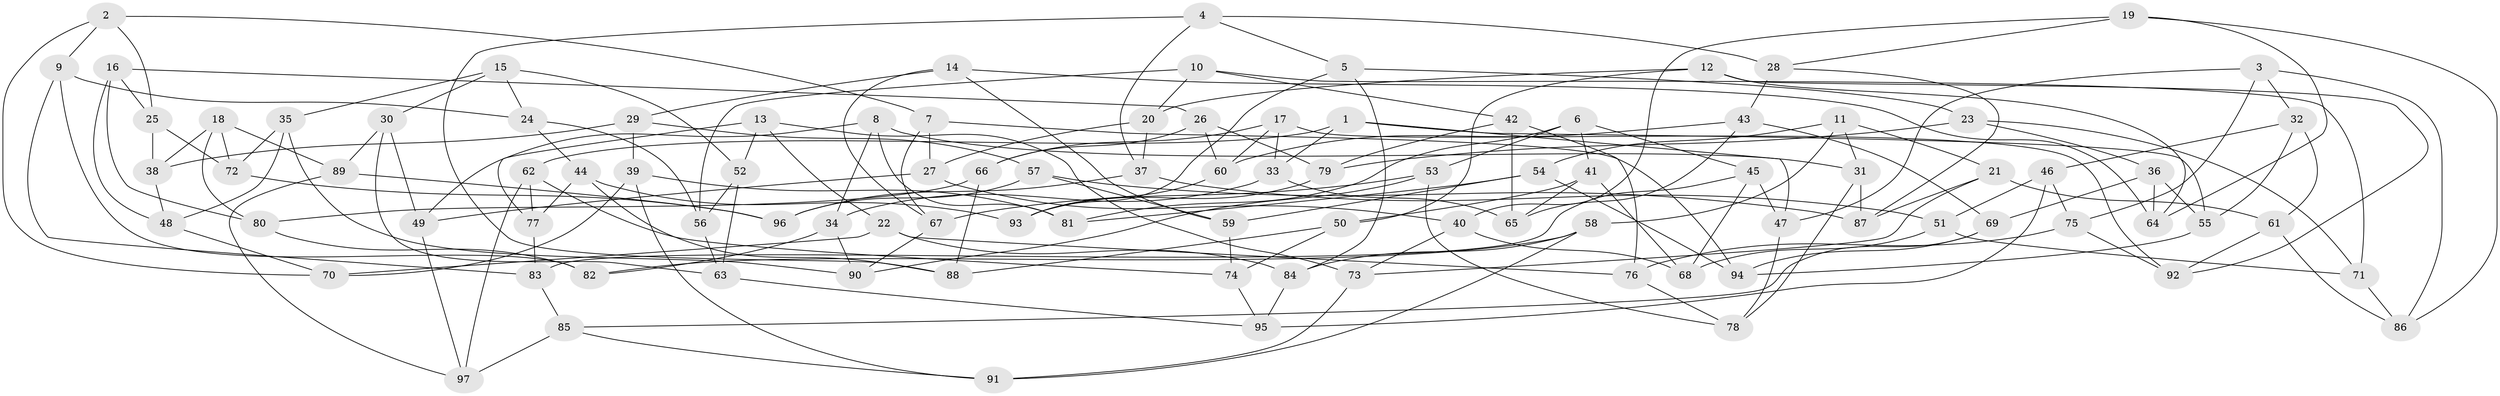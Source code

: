 // coarse degree distribution, {5: 0.13793103448275862, 4: 0.6379310344827587, 8: 0.034482758620689655, 6: 0.05172413793103448, 3: 0.05172413793103448, 10: 0.034482758620689655, 11: 0.017241379310344827, 9: 0.017241379310344827, 7: 0.017241379310344827}
// Generated by graph-tools (version 1.1) at 2025/02/03/04/25 22:02:45]
// undirected, 97 vertices, 194 edges
graph export_dot {
graph [start="1"]
  node [color=gray90,style=filled];
  1;
  2;
  3;
  4;
  5;
  6;
  7;
  8;
  9;
  10;
  11;
  12;
  13;
  14;
  15;
  16;
  17;
  18;
  19;
  20;
  21;
  22;
  23;
  24;
  25;
  26;
  27;
  28;
  29;
  30;
  31;
  32;
  33;
  34;
  35;
  36;
  37;
  38;
  39;
  40;
  41;
  42;
  43;
  44;
  45;
  46;
  47;
  48;
  49;
  50;
  51;
  52;
  53;
  54;
  55;
  56;
  57;
  58;
  59;
  60;
  61;
  62;
  63;
  64;
  65;
  66;
  67;
  68;
  69;
  70;
  71;
  72;
  73;
  74;
  75;
  76;
  77;
  78;
  79;
  80;
  81;
  82;
  83;
  84;
  85;
  86;
  87;
  88;
  89;
  90;
  91;
  92;
  93;
  94;
  95;
  96;
  97;
  1 -- 47;
  1 -- 62;
  1 -- 33;
  1 -- 55;
  2 -- 7;
  2 -- 70;
  2 -- 9;
  2 -- 25;
  3 -- 86;
  3 -- 47;
  3 -- 75;
  3 -- 32;
  4 -- 28;
  4 -- 88;
  4 -- 5;
  4 -- 37;
  5 -- 93;
  5 -- 84;
  5 -- 23;
  6 -- 53;
  6 -- 81;
  6 -- 41;
  6 -- 45;
  7 -- 67;
  7 -- 94;
  7 -- 27;
  8 -- 81;
  8 -- 31;
  8 -- 34;
  8 -- 49;
  9 -- 83;
  9 -- 82;
  9 -- 24;
  10 -- 20;
  10 -- 42;
  10 -- 56;
  10 -- 71;
  11 -- 54;
  11 -- 31;
  11 -- 58;
  11 -- 21;
  12 -- 50;
  12 -- 92;
  12 -- 20;
  12 -- 64;
  13 -- 22;
  13 -- 73;
  13 -- 52;
  13 -- 77;
  14 -- 29;
  14 -- 59;
  14 -- 67;
  14 -- 64;
  15 -- 30;
  15 -- 35;
  15 -- 24;
  15 -- 52;
  16 -- 48;
  16 -- 26;
  16 -- 80;
  16 -- 25;
  17 -- 60;
  17 -- 92;
  17 -- 33;
  17 -- 66;
  18 -- 80;
  18 -- 38;
  18 -- 72;
  18 -- 89;
  19 -- 86;
  19 -- 64;
  19 -- 28;
  19 -- 40;
  20 -- 37;
  20 -- 27;
  21 -- 87;
  21 -- 61;
  21 -- 73;
  22 -- 70;
  22 -- 84;
  22 -- 76;
  23 -- 36;
  23 -- 71;
  23 -- 79;
  24 -- 44;
  24 -- 56;
  25 -- 38;
  25 -- 72;
  26 -- 60;
  26 -- 66;
  26 -- 79;
  27 -- 40;
  27 -- 49;
  28 -- 43;
  28 -- 87;
  29 -- 38;
  29 -- 39;
  29 -- 57;
  30 -- 63;
  30 -- 89;
  30 -- 49;
  31 -- 78;
  31 -- 87;
  32 -- 61;
  32 -- 46;
  32 -- 55;
  33 -- 65;
  33 -- 34;
  34 -- 90;
  34 -- 82;
  35 -- 72;
  35 -- 48;
  35 -- 90;
  36 -- 64;
  36 -- 69;
  36 -- 55;
  37 -- 51;
  37 -- 96;
  38 -- 48;
  39 -- 91;
  39 -- 81;
  39 -- 70;
  40 -- 73;
  40 -- 68;
  41 -- 65;
  41 -- 68;
  41 -- 50;
  42 -- 65;
  42 -- 79;
  42 -- 76;
  43 -- 60;
  43 -- 65;
  43 -- 69;
  44 -- 77;
  44 -- 93;
  44 -- 88;
  45 -- 68;
  45 -- 47;
  45 -- 83;
  46 -- 75;
  46 -- 51;
  46 -- 95;
  47 -- 78;
  48 -- 70;
  49 -- 97;
  50 -- 74;
  50 -- 88;
  51 -- 71;
  51 -- 68;
  52 -- 56;
  52 -- 63;
  53 -- 67;
  53 -- 90;
  53 -- 78;
  54 -- 59;
  54 -- 81;
  54 -- 94;
  55 -- 94;
  56 -- 63;
  57 -- 96;
  57 -- 87;
  57 -- 59;
  58 -- 82;
  58 -- 84;
  58 -- 91;
  59 -- 74;
  60 -- 93;
  61 -- 92;
  61 -- 86;
  62 -- 77;
  62 -- 97;
  62 -- 74;
  63 -- 95;
  66 -- 80;
  66 -- 88;
  67 -- 90;
  69 -- 94;
  69 -- 85;
  71 -- 86;
  72 -- 96;
  73 -- 91;
  74 -- 95;
  75 -- 76;
  75 -- 92;
  76 -- 78;
  77 -- 83;
  79 -- 93;
  80 -- 82;
  83 -- 85;
  84 -- 95;
  85 -- 97;
  85 -- 91;
  89 -- 96;
  89 -- 97;
}

